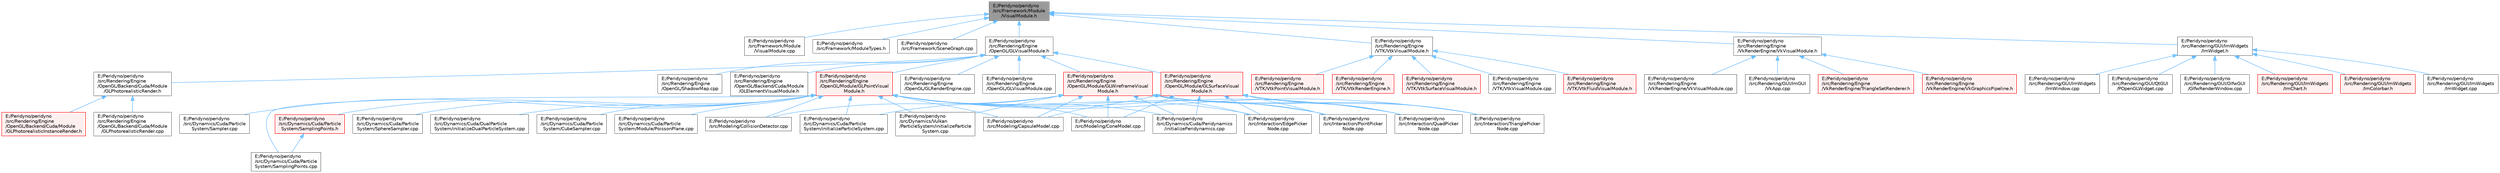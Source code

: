 digraph "E:/Peridyno/peridyno/src/Framework/Module/VisualModule.h"
{
 // LATEX_PDF_SIZE
  bgcolor="transparent";
  edge [fontname=Helvetica,fontsize=10,labelfontname=Helvetica,labelfontsize=10];
  node [fontname=Helvetica,fontsize=10,shape=box,height=0.2,width=0.4];
  Node1 [id="Node000001",label="E:/Peridyno/peridyno\l/src/Framework/Module\l/VisualModule.h",height=0.2,width=0.4,color="gray40", fillcolor="grey60", style="filled", fontcolor="black",tooltip=" "];
  Node1 -> Node2 [id="edge1_Node000001_Node000002",dir="back",color="steelblue1",style="solid",tooltip=" "];
  Node2 [id="Node000002",label="E:/Peridyno/peridyno\l/src/Framework/Module\l/VisualModule.cpp",height=0.2,width=0.4,color="grey40", fillcolor="white", style="filled",URL="$_visual_module_8cpp.html",tooltip=" "];
  Node1 -> Node3 [id="edge2_Node000001_Node000003",dir="back",color="steelblue1",style="solid",tooltip=" "];
  Node3 [id="Node000003",label="E:/Peridyno/peridyno\l/src/Framework/ModuleTypes.h",height=0.2,width=0.4,color="grey40", fillcolor="white", style="filled",URL="$_module_types_8h.html",tooltip=" "];
  Node1 -> Node4 [id="edge3_Node000001_Node000004",dir="back",color="steelblue1",style="solid",tooltip=" "];
  Node4 [id="Node000004",label="E:/Peridyno/peridyno\l/src/Framework/SceneGraph.cpp",height=0.2,width=0.4,color="grey40", fillcolor="white", style="filled",URL="$_scene_graph_8cpp.html",tooltip=" "];
  Node1 -> Node5 [id="edge4_Node000001_Node000005",dir="back",color="steelblue1",style="solid",tooltip=" "];
  Node5 [id="Node000005",label="E:/Peridyno/peridyno\l/src/Rendering/Engine\l/OpenGL/GLVisualModule.h",height=0.2,width=0.4,color="grey40", fillcolor="white", style="filled",URL="$_g_l_visual_module_8h.html",tooltip=" "];
  Node5 -> Node6 [id="edge5_Node000005_Node000006",dir="back",color="steelblue1",style="solid",tooltip=" "];
  Node6 [id="Node000006",label="E:/Peridyno/peridyno\l/src/Rendering/Engine\l/OpenGL/Backend/Cuda/Module\l/GLElementVisualModule.h",height=0.2,width=0.4,color="grey40", fillcolor="white", style="filled",URL="$_g_l_element_visual_module_8h.html",tooltip=" "];
  Node5 -> Node7 [id="edge6_Node000005_Node000007",dir="back",color="steelblue1",style="solid",tooltip=" "];
  Node7 [id="Node000007",label="E:/Peridyno/peridyno\l/src/Rendering/Engine\l/OpenGL/Backend/Cuda/Module\l/GLPhotorealisticRender.h",height=0.2,width=0.4,color="grey40", fillcolor="white", style="filled",URL="$_g_l_photorealistic_render_8h.html",tooltip=" "];
  Node7 -> Node8 [id="edge7_Node000007_Node000008",dir="back",color="steelblue1",style="solid",tooltip=" "];
  Node8 [id="Node000008",label="E:/Peridyno/peridyno\l/src/Rendering/Engine\l/OpenGL/Backend/Cuda/Module\l/GLPhotorealisticInstanceRender.h",height=0.2,width=0.4,color="red", fillcolor="#FFF0F0", style="filled",URL="$_g_l_photorealistic_instance_render_8h.html",tooltip=" "];
  Node7 -> Node12 [id="edge8_Node000007_Node000012",dir="back",color="steelblue1",style="solid",tooltip=" "];
  Node12 [id="Node000012",label="E:/Peridyno/peridyno\l/src/Rendering/Engine\l/OpenGL/Backend/Cuda/Module\l/GLPhotorealisticRender.cpp",height=0.2,width=0.4,color="grey40", fillcolor="white", style="filled",URL="$_g_l_photorealistic_render_8cpp.html",tooltip=" "];
  Node5 -> Node13 [id="edge9_Node000005_Node000013",dir="back",color="steelblue1",style="solid",tooltip=" "];
  Node13 [id="Node000013",label="E:/Peridyno/peridyno\l/src/Rendering/Engine\l/OpenGL/GLRenderEngine.cpp",height=0.2,width=0.4,color="grey40", fillcolor="white", style="filled",URL="$_g_l_render_engine_8cpp.html",tooltip=" "];
  Node5 -> Node14 [id="edge10_Node000005_Node000014",dir="back",color="steelblue1",style="solid",tooltip=" "];
  Node14 [id="Node000014",label="E:/Peridyno/peridyno\l/src/Rendering/Engine\l/OpenGL/GLVisualModule.cpp",height=0.2,width=0.4,color="grey40", fillcolor="white", style="filled",URL="$_g_l_visual_module_8cpp.html",tooltip=" "];
  Node5 -> Node15 [id="edge11_Node000005_Node000015",dir="back",color="steelblue1",style="solid",tooltip=" "];
  Node15 [id="Node000015",label="E:/Peridyno/peridyno\l/src/Rendering/Engine\l/OpenGL/Module/GLPointVisual\lModule.h",height=0.2,width=0.4,color="red", fillcolor="#FFF0F0", style="filled",URL="$_g_l_point_visual_module_8h.html",tooltip=" "];
  Node15 -> Node16 [id="edge12_Node000015_Node000016",dir="back",color="steelblue1",style="solid",tooltip=" "];
  Node16 [id="Node000016",label="E:/Peridyno/peridyno\l/src/Dynamics/Cuda/DualParticle\lSystem/initializeDualParticleSystem.cpp",height=0.2,width=0.4,color="grey40", fillcolor="white", style="filled",URL="$initialize_dual_particle_system_8cpp.html",tooltip=" "];
  Node15 -> Node17 [id="edge13_Node000015_Node000017",dir="back",color="steelblue1",style="solid",tooltip=" "];
  Node17 [id="Node000017",label="E:/Peridyno/peridyno\l/src/Dynamics/Cuda/Particle\lSystem/CubeSampler.cpp",height=0.2,width=0.4,color="grey40", fillcolor="white", style="filled",URL="$_cube_sampler_8cpp.html",tooltip=" "];
  Node15 -> Node18 [id="edge14_Node000015_Node000018",dir="back",color="steelblue1",style="solid",tooltip=" "];
  Node18 [id="Node000018",label="E:/Peridyno/peridyno\l/src/Dynamics/Cuda/Particle\lSystem/Module/PoissonPlane.cpp",height=0.2,width=0.4,color="grey40", fillcolor="white", style="filled",URL="$_poisson_plane_8cpp.html",tooltip=" "];
  Node15 -> Node19 [id="edge15_Node000015_Node000019",dir="back",color="steelblue1",style="solid",tooltip=" "];
  Node19 [id="Node000019",label="E:/Peridyno/peridyno\l/src/Dynamics/Cuda/Particle\lSystem/Sampler.cpp",height=0.2,width=0.4,color="grey40", fillcolor="white", style="filled",URL="$_sampler_8cpp.html",tooltip=" "];
  Node15 -> Node20 [id="edge16_Node000015_Node000020",dir="back",color="steelblue1",style="solid",tooltip=" "];
  Node20 [id="Node000020",label="E:/Peridyno/peridyno\l/src/Dynamics/Cuda/Particle\lSystem/SamplingPoints.cpp",height=0.2,width=0.4,color="grey40", fillcolor="white", style="filled",URL="$_sampling_points_8cpp.html",tooltip=" "];
  Node15 -> Node21 [id="edge17_Node000015_Node000021",dir="back",color="steelblue1",style="solid",tooltip=" "];
  Node21 [id="Node000021",label="E:/Peridyno/peridyno\l/src/Dynamics/Cuda/Particle\lSystem/SamplingPoints.h",height=0.2,width=0.4,color="red", fillcolor="#FFF0F0", style="filled",URL="$_sampling_points_8h.html",tooltip=" "];
  Node21 -> Node20 [id="edge18_Node000021_Node000020",dir="back",color="steelblue1",style="solid",tooltip=" "];
  Node15 -> Node26 [id="edge19_Node000015_Node000026",dir="back",color="steelblue1",style="solid",tooltip=" "];
  Node26 [id="Node000026",label="E:/Peridyno/peridyno\l/src/Dynamics/Cuda/Particle\lSystem/SphereSampler.cpp",height=0.2,width=0.4,color="grey40", fillcolor="white", style="filled",URL="$_sphere_sampler_8cpp.html",tooltip=" "];
  Node15 -> Node25 [id="edge20_Node000015_Node000025",dir="back",color="steelblue1",style="solid",tooltip=" "];
  Node25 [id="Node000025",label="E:/Peridyno/peridyno\l/src/Dynamics/Cuda/Particle\lSystem/initializeParticleSystem.cpp",height=0.2,width=0.4,color="grey40", fillcolor="white", style="filled",URL="$_cuda_2_particle_system_2initialize_particle_system_8cpp.html",tooltip=" "];
  Node15 -> Node27 [id="edge21_Node000015_Node000027",dir="back",color="steelblue1",style="solid",tooltip=" "];
  Node27 [id="Node000027",label="E:/Peridyno/peridyno\l/src/Dynamics/Cuda/Peridynamics\l/initializePeridynamics.cpp",height=0.2,width=0.4,color="grey40", fillcolor="white", style="filled",URL="$initialize_peridynamics_8cpp.html",tooltip=" "];
  Node15 -> Node28 [id="edge22_Node000015_Node000028",dir="back",color="steelblue1",style="solid",tooltip=" "];
  Node28 [id="Node000028",label="E:/Peridyno/peridyno\l/src/Dynamics/Vulkan\l/ParticleSystem/initializeParticle\lSystem.cpp",height=0.2,width=0.4,color="grey40", fillcolor="white", style="filled",URL="$_vulkan_2_particle_system_2initialize_particle_system_8cpp.html",tooltip=" "];
  Node15 -> Node29 [id="edge23_Node000015_Node000029",dir="back",color="steelblue1",style="solid",tooltip=" "];
  Node29 [id="Node000029",label="E:/Peridyno/peridyno\l/src/Interaction/EdgePicker\lNode.cpp",height=0.2,width=0.4,color="grey40", fillcolor="white", style="filled",URL="$_edge_picker_node_8cpp.html",tooltip=" "];
  Node15 -> Node30 [id="edge24_Node000015_Node000030",dir="back",color="steelblue1",style="solid",tooltip=" "];
  Node30 [id="Node000030",label="E:/Peridyno/peridyno\l/src/Interaction/PointPicker\lNode.cpp",height=0.2,width=0.4,color="grey40", fillcolor="white", style="filled",URL="$_point_picker_node_8cpp.html",tooltip=" "];
  Node15 -> Node31 [id="edge25_Node000015_Node000031",dir="back",color="steelblue1",style="solid",tooltip=" "];
  Node31 [id="Node000031",label="E:/Peridyno/peridyno\l/src/Interaction/QuadPicker\lNode.cpp",height=0.2,width=0.4,color="grey40", fillcolor="white", style="filled",URL="$_quad_picker_node_8cpp.html",tooltip=" "];
  Node15 -> Node32 [id="edge26_Node000015_Node000032",dir="back",color="steelblue1",style="solid",tooltip=" "];
  Node32 [id="Node000032",label="E:/Peridyno/peridyno\l/src/Interaction/TrianglePicker\lNode.cpp",height=0.2,width=0.4,color="grey40", fillcolor="white", style="filled",URL="$_triangle_picker_node_8cpp.html",tooltip=" "];
  Node15 -> Node33 [id="edge27_Node000015_Node000033",dir="back",color="steelblue1",style="solid",tooltip=" "];
  Node33 [id="Node000033",label="E:/Peridyno/peridyno\l/src/Modeling/CapsuleModel.cpp",height=0.2,width=0.4,color="grey40", fillcolor="white", style="filled",URL="$_capsule_model_8cpp.html",tooltip=" "];
  Node15 -> Node34 [id="edge28_Node000015_Node000034",dir="back",color="steelblue1",style="solid",tooltip=" "];
  Node34 [id="Node000034",label="E:/Peridyno/peridyno\l/src/Modeling/CollisionDetector.cpp",height=0.2,width=0.4,color="grey40", fillcolor="white", style="filled",URL="$_collision_detector_8cpp.html",tooltip=" "];
  Node15 -> Node35 [id="edge29_Node000015_Node000035",dir="back",color="steelblue1",style="solid",tooltip=" "];
  Node35 [id="Node000035",label="E:/Peridyno/peridyno\l/src/Modeling/ConeModel.cpp",height=0.2,width=0.4,color="grey40", fillcolor="white", style="filled",URL="$_cone_model_8cpp.html",tooltip=" "];
  Node5 -> Node49 [id="edge30_Node000005_Node000049",dir="back",color="steelblue1",style="solid",tooltip=" "];
  Node49 [id="Node000049",label="E:/Peridyno/peridyno\l/src/Rendering/Engine\l/OpenGL/Module/GLSurfaceVisual\lModule.h",height=0.2,width=0.4,color="red", fillcolor="#FFF0F0", style="filled",URL="$_g_l_surface_visual_module_8h.html",tooltip=" "];
  Node49 -> Node27 [id="edge31_Node000049_Node000027",dir="back",color="steelblue1",style="solid",tooltip=" "];
  Node49 -> Node29 [id="edge32_Node000049_Node000029",dir="back",color="steelblue1",style="solid",tooltip=" "];
  Node49 -> Node30 [id="edge33_Node000049_Node000030",dir="back",color="steelblue1",style="solid",tooltip=" "];
  Node49 -> Node31 [id="edge34_Node000049_Node000031",dir="back",color="steelblue1",style="solid",tooltip=" "];
  Node49 -> Node32 [id="edge35_Node000049_Node000032",dir="back",color="steelblue1",style="solid",tooltip=" "];
  Node49 -> Node33 [id="edge36_Node000049_Node000033",dir="back",color="steelblue1",style="solid",tooltip=" "];
  Node49 -> Node35 [id="edge37_Node000049_Node000035",dir="back",color="steelblue1",style="solid",tooltip=" "];
  Node5 -> Node74 [id="edge38_Node000005_Node000074",dir="back",color="steelblue1",style="solid",tooltip=" "];
  Node74 [id="Node000074",label="E:/Peridyno/peridyno\l/src/Rendering/Engine\l/OpenGL/Module/GLWireframeVisual\lModule.h",height=0.2,width=0.4,color="red", fillcolor="#FFF0F0", style="filled",URL="$_g_l_wireframe_visual_module_8h.html",tooltip=" "];
  Node74 -> Node25 [id="edge39_Node000074_Node000025",dir="back",color="steelblue1",style="solid",tooltip=" "];
  Node74 -> Node27 [id="edge40_Node000074_Node000027",dir="back",color="steelblue1",style="solid",tooltip=" "];
  Node74 -> Node28 [id="edge41_Node000074_Node000028",dir="back",color="steelblue1",style="solid",tooltip=" "];
  Node74 -> Node29 [id="edge42_Node000074_Node000029",dir="back",color="steelblue1",style="solid",tooltip=" "];
  Node74 -> Node30 [id="edge43_Node000074_Node000030",dir="back",color="steelblue1",style="solid",tooltip=" "];
  Node74 -> Node31 [id="edge44_Node000074_Node000031",dir="back",color="steelblue1",style="solid",tooltip=" "];
  Node74 -> Node32 [id="edge45_Node000074_Node000032",dir="back",color="steelblue1",style="solid",tooltip=" "];
  Node74 -> Node33 [id="edge46_Node000074_Node000033",dir="back",color="steelblue1",style="solid",tooltip=" "];
  Node74 -> Node34 [id="edge47_Node000074_Node000034",dir="back",color="steelblue1",style="solid",tooltip=" "];
  Node74 -> Node35 [id="edge48_Node000074_Node000035",dir="back",color="steelblue1",style="solid",tooltip=" "];
  Node5 -> Node78 [id="edge49_Node000005_Node000078",dir="back",color="steelblue1",style="solid",tooltip=" "];
  Node78 [id="Node000078",label="E:/Peridyno/peridyno\l/src/Rendering/Engine\l/OpenGL/ShadowMap.cpp",height=0.2,width=0.4,color="grey40", fillcolor="white", style="filled",URL="$_shadow_map_8cpp.html",tooltip=" "];
  Node1 -> Node79 [id="edge50_Node000001_Node000079",dir="back",color="steelblue1",style="solid",tooltip=" "];
  Node79 [id="Node000079",label="E:/Peridyno/peridyno\l/src/Rendering/Engine\l/VTK/VtkVisualModule.h",height=0.2,width=0.4,color="grey40", fillcolor="white", style="filled",URL="$_vtk_visual_module_8h.html",tooltip=" "];
  Node79 -> Node80 [id="edge51_Node000079_Node000080",dir="back",color="steelblue1",style="solid",tooltip=" "];
  Node80 [id="Node000080",label="E:/Peridyno/peridyno\l/src/Rendering/Engine\l/VTK/VtkFluidVisualModule.h",height=0.2,width=0.4,color="red", fillcolor="#FFF0F0", style="filled",URL="$_vtk_fluid_visual_module_8h.html",tooltip=" "];
  Node79 -> Node82 [id="edge52_Node000079_Node000082",dir="back",color="steelblue1",style="solid",tooltip=" "];
  Node82 [id="Node000082",label="E:/Peridyno/peridyno\l/src/Rendering/Engine\l/VTK/VtkPointVisualModule.h",height=0.2,width=0.4,color="red", fillcolor="#FFF0F0", style="filled",URL="$_vtk_point_visual_module_8h.html",tooltip=" "];
  Node79 -> Node84 [id="edge53_Node000079_Node000084",dir="back",color="steelblue1",style="solid",tooltip=" "];
  Node84 [id="Node000084",label="E:/Peridyno/peridyno\l/src/Rendering/Engine\l/VTK/VtkRenderEngine.h",height=0.2,width=0.4,color="red", fillcolor="#FFF0F0", style="filled",URL="$_vtk_render_engine_8h.html",tooltip=" "];
  Node79 -> Node86 [id="edge54_Node000079_Node000086",dir="back",color="steelblue1",style="solid",tooltip=" "];
  Node86 [id="Node000086",label="E:/Peridyno/peridyno\l/src/Rendering/Engine\l/VTK/VtkSurfaceVisualModule.h",height=0.2,width=0.4,color="red", fillcolor="#FFF0F0", style="filled",URL="$_vtk_surface_visual_module_8h.html",tooltip=" "];
  Node79 -> Node88 [id="edge55_Node000079_Node000088",dir="back",color="steelblue1",style="solid",tooltip=" "];
  Node88 [id="Node000088",label="E:/Peridyno/peridyno\l/src/Rendering/Engine\l/VTK/VtkVisualModule.cpp",height=0.2,width=0.4,color="grey40", fillcolor="white", style="filled",URL="$_vtk_visual_module_8cpp.html",tooltip=" "];
  Node1 -> Node89 [id="edge56_Node000001_Node000089",dir="back",color="steelblue1",style="solid",tooltip=" "];
  Node89 [id="Node000089",label="E:/Peridyno/peridyno\l/src/Rendering/Engine\l/VkRenderEngine/VkVisualModule.h",height=0.2,width=0.4,color="grey40", fillcolor="white", style="filled",URL="$_vk_visual_module_8h.html",tooltip=" "];
  Node89 -> Node90 [id="edge57_Node000089_Node000090",dir="back",color="steelblue1",style="solid",tooltip=" "];
  Node90 [id="Node000090",label="E:/Peridyno/peridyno\l/src/Rendering/Engine\l/VkRenderEngine/TriangleSetRenderer.h",height=0.2,width=0.4,color="red", fillcolor="#FFF0F0", style="filled",URL="$_triangle_set_renderer_8h.html",tooltip=" "];
  Node89 -> Node92 [id="edge58_Node000089_Node000092",dir="back",color="steelblue1",style="solid",tooltip=" "];
  Node92 [id="Node000092",label="E:/Peridyno/peridyno\l/src/Rendering/Engine\l/VkRenderEngine/VkGraphicsPipeline.h",height=0.2,width=0.4,color="red", fillcolor="#FFF0F0", style="filled",URL="$_vk_graphics_pipeline_8h.html",tooltip=" "];
  Node89 -> Node98 [id="edge59_Node000089_Node000098",dir="back",color="steelblue1",style="solid",tooltip=" "];
  Node98 [id="Node000098",label="E:/Peridyno/peridyno\l/src/Rendering/Engine\l/VkRenderEngine/VkVisualModule.cpp",height=0.2,width=0.4,color="grey40", fillcolor="white", style="filled",URL="$_vk_visual_module_8cpp.html",tooltip=" "];
  Node89 -> Node99 [id="edge60_Node000089_Node000099",dir="back",color="steelblue1",style="solid",tooltip=" "];
  Node99 [id="Node000099",label="E:/Peridyno/peridyno\l/src/Rendering/GUI/ImGUI\l/VkApp.cpp",height=0.2,width=0.4,color="grey40", fillcolor="white", style="filled",URL="$_vk_app_8cpp.html",tooltip=" "];
  Node1 -> Node100 [id="edge61_Node000001_Node000100",dir="back",color="steelblue1",style="solid",tooltip=" "];
  Node100 [id="Node000100",label="E:/Peridyno/peridyno\l/src/Rendering/GUI/ImWidgets\l/ImWidget.h",height=0.2,width=0.4,color="grey40", fillcolor="white", style="filled",URL="$_im_widget_8h.html",tooltip=" "];
  Node100 -> Node101 [id="edge62_Node000100_Node000101",dir="back",color="steelblue1",style="solid",tooltip=" "];
  Node101 [id="Node000101",label="E:/Peridyno/peridyno\l/src/Rendering/GUI/GlfwGUI\l/GlfwRenderWindow.cpp",height=0.2,width=0.4,color="grey40", fillcolor="white", style="filled",URL="$_glfw_render_window_8cpp.html",tooltip=" "];
  Node100 -> Node102 [id="edge63_Node000100_Node000102",dir="back",color="steelblue1",style="solid",tooltip=" "];
  Node102 [id="Node000102",label="E:/Peridyno/peridyno\l/src/Rendering/GUI/ImWidgets\l/ImChart.h",height=0.2,width=0.4,color="red", fillcolor="#FFF0F0", style="filled",URL="$_im_chart_8h.html",tooltip=" "];
  Node100 -> Node104 [id="edge64_Node000100_Node000104",dir="back",color="steelblue1",style="solid",tooltip=" "];
  Node104 [id="Node000104",label="E:/Peridyno/peridyno\l/src/Rendering/GUI/ImWidgets\l/ImColorbar.h",height=0.2,width=0.4,color="red", fillcolor="#FFF0F0", style="filled",URL="$_im_colorbar_8h.html",tooltip=" "];
  Node100 -> Node106 [id="edge65_Node000100_Node000106",dir="back",color="steelblue1",style="solid",tooltip=" "];
  Node106 [id="Node000106",label="E:/Peridyno/peridyno\l/src/Rendering/GUI/ImWidgets\l/ImWidget.cpp",height=0.2,width=0.4,color="grey40", fillcolor="white", style="filled",URL="$_im_widget_8cpp.html",tooltip=" "];
  Node100 -> Node107 [id="edge66_Node000100_Node000107",dir="back",color="steelblue1",style="solid",tooltip=" "];
  Node107 [id="Node000107",label="E:/Peridyno/peridyno\l/src/Rendering/GUI/ImWidgets\l/ImWindow.cpp",height=0.2,width=0.4,color="grey40", fillcolor="white", style="filled",URL="$_im_window_8cpp.html",tooltip=" "];
  Node100 -> Node108 [id="edge67_Node000100_Node000108",dir="back",color="steelblue1",style="solid",tooltip=" "];
  Node108 [id="Node000108",label="E:/Peridyno/peridyno\l/src/Rendering/GUI/QtGUI\l/POpenGLWidget.cpp",height=0.2,width=0.4,color="grey40", fillcolor="white", style="filled",URL="$_p_open_g_l_widget_8cpp.html",tooltip=" "];
}
